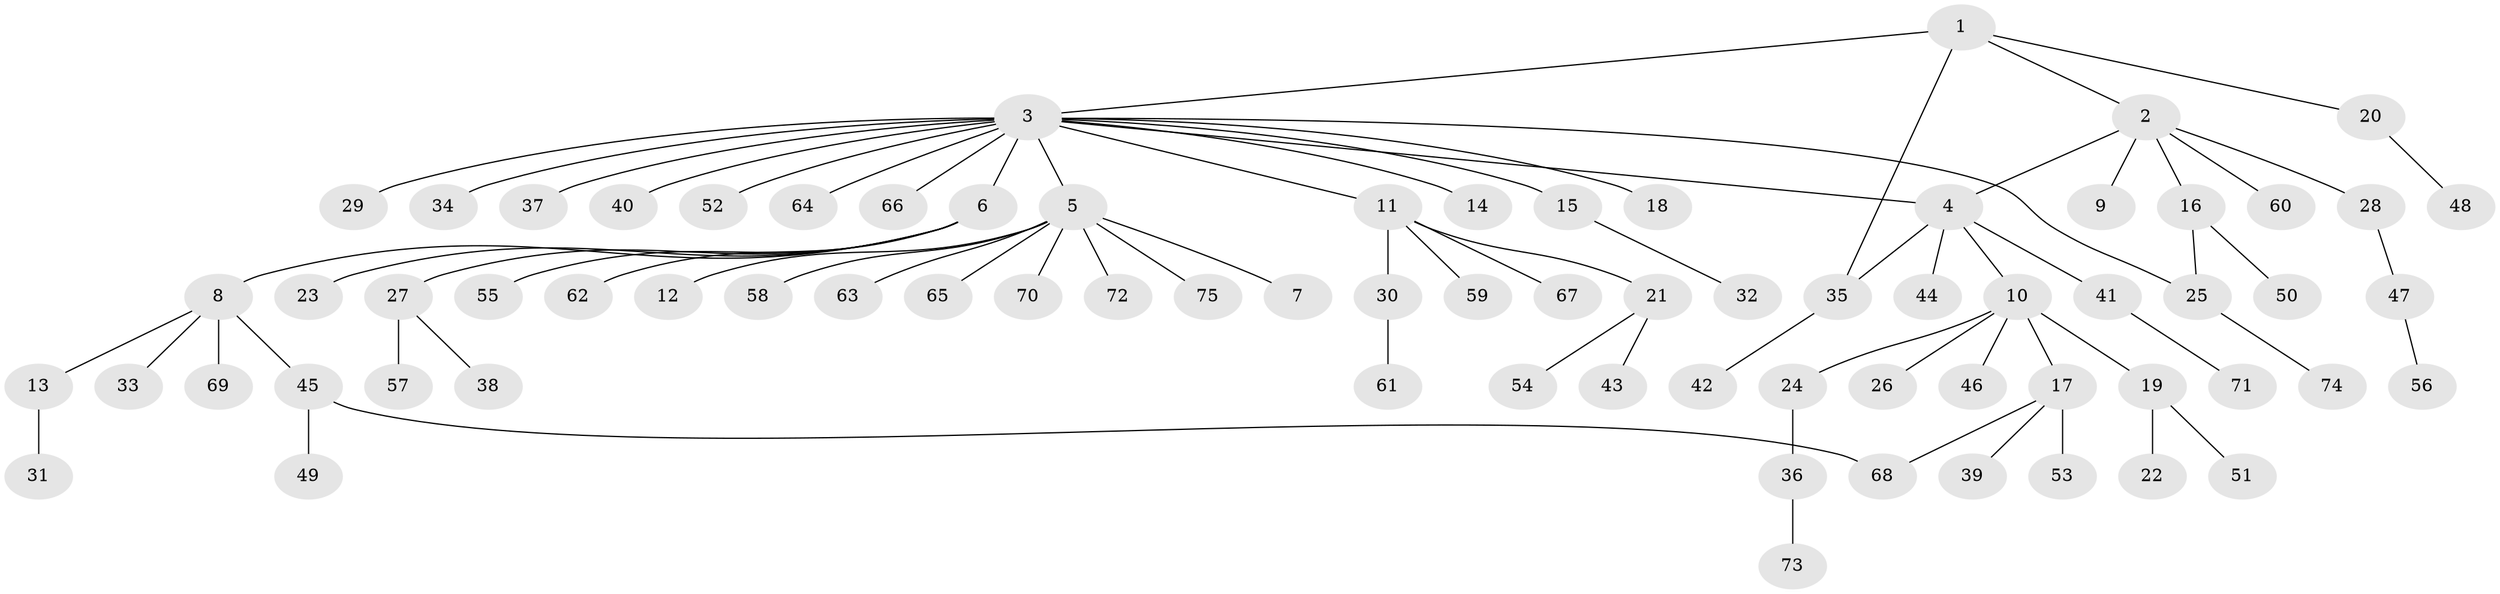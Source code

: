 // Generated by graph-tools (version 1.1) at 2025/26/03/09/25 03:26:03]
// undirected, 75 vertices, 78 edges
graph export_dot {
graph [start="1"]
  node [color=gray90,style=filled];
  1;
  2;
  3;
  4;
  5;
  6;
  7;
  8;
  9;
  10;
  11;
  12;
  13;
  14;
  15;
  16;
  17;
  18;
  19;
  20;
  21;
  22;
  23;
  24;
  25;
  26;
  27;
  28;
  29;
  30;
  31;
  32;
  33;
  34;
  35;
  36;
  37;
  38;
  39;
  40;
  41;
  42;
  43;
  44;
  45;
  46;
  47;
  48;
  49;
  50;
  51;
  52;
  53;
  54;
  55;
  56;
  57;
  58;
  59;
  60;
  61;
  62;
  63;
  64;
  65;
  66;
  67;
  68;
  69;
  70;
  71;
  72;
  73;
  74;
  75;
  1 -- 2;
  1 -- 3;
  1 -- 20;
  1 -- 35;
  2 -- 4;
  2 -- 9;
  2 -- 16;
  2 -- 28;
  2 -- 60;
  3 -- 4;
  3 -- 5;
  3 -- 6;
  3 -- 11;
  3 -- 14;
  3 -- 15;
  3 -- 18;
  3 -- 25;
  3 -- 29;
  3 -- 34;
  3 -- 37;
  3 -- 40;
  3 -- 52;
  3 -- 64;
  3 -- 66;
  4 -- 10;
  4 -- 35;
  4 -- 41;
  4 -- 44;
  5 -- 7;
  5 -- 12;
  5 -- 58;
  5 -- 63;
  5 -- 65;
  5 -- 70;
  5 -- 72;
  5 -- 75;
  6 -- 8;
  6 -- 23;
  6 -- 27;
  6 -- 55;
  6 -- 62;
  8 -- 13;
  8 -- 33;
  8 -- 45;
  8 -- 69;
  10 -- 17;
  10 -- 19;
  10 -- 24;
  10 -- 26;
  10 -- 46;
  11 -- 21;
  11 -- 30;
  11 -- 59;
  11 -- 67;
  13 -- 31;
  15 -- 32;
  16 -- 25;
  16 -- 50;
  17 -- 39;
  17 -- 53;
  17 -- 68;
  19 -- 22;
  19 -- 51;
  20 -- 48;
  21 -- 43;
  21 -- 54;
  24 -- 36;
  25 -- 74;
  27 -- 38;
  27 -- 57;
  28 -- 47;
  30 -- 61;
  35 -- 42;
  36 -- 73;
  41 -- 71;
  45 -- 49;
  45 -- 68;
  47 -- 56;
}
